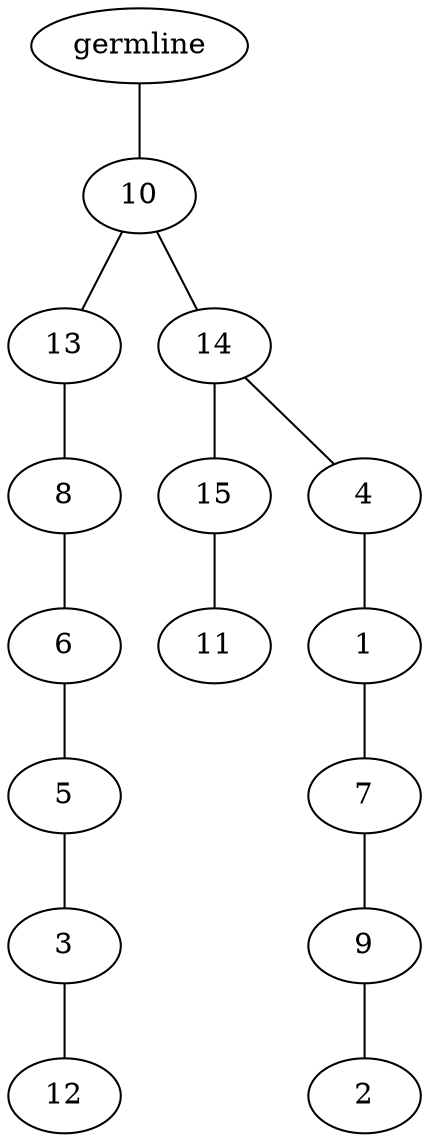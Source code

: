 graph tree {
    "140097511631648" [label="germline"];
    "140097511625968" [label="10"];
    "140097511626640" [label="13"];
    "140097511627600" [label="8"];
    "140097511628176" [label="6"];
    "140097511628752" [label="5"];
    "140097511693184" [label="3"];
    "140097511694048" [label="12"];
    "140097511628368" [label="14"];
    "140097511628416" [label="15"];
    "140097511692704" [label="11"];
    "140097511627936" [label="4"];
    "140097511692608" [label="1"];
    "140097511693136" [label="7"];
    "140097511690304" [label="9"];
    "140097511631168" [label="2"];
    "140097511631648" -- "140097511625968";
    "140097511625968" -- "140097511626640";
    "140097511625968" -- "140097511628368";
    "140097511626640" -- "140097511627600";
    "140097511627600" -- "140097511628176";
    "140097511628176" -- "140097511628752";
    "140097511628752" -- "140097511693184";
    "140097511693184" -- "140097511694048";
    "140097511628368" -- "140097511628416";
    "140097511628368" -- "140097511627936";
    "140097511628416" -- "140097511692704";
    "140097511627936" -- "140097511692608";
    "140097511692608" -- "140097511693136";
    "140097511693136" -- "140097511690304";
    "140097511690304" -- "140097511631168";
}

